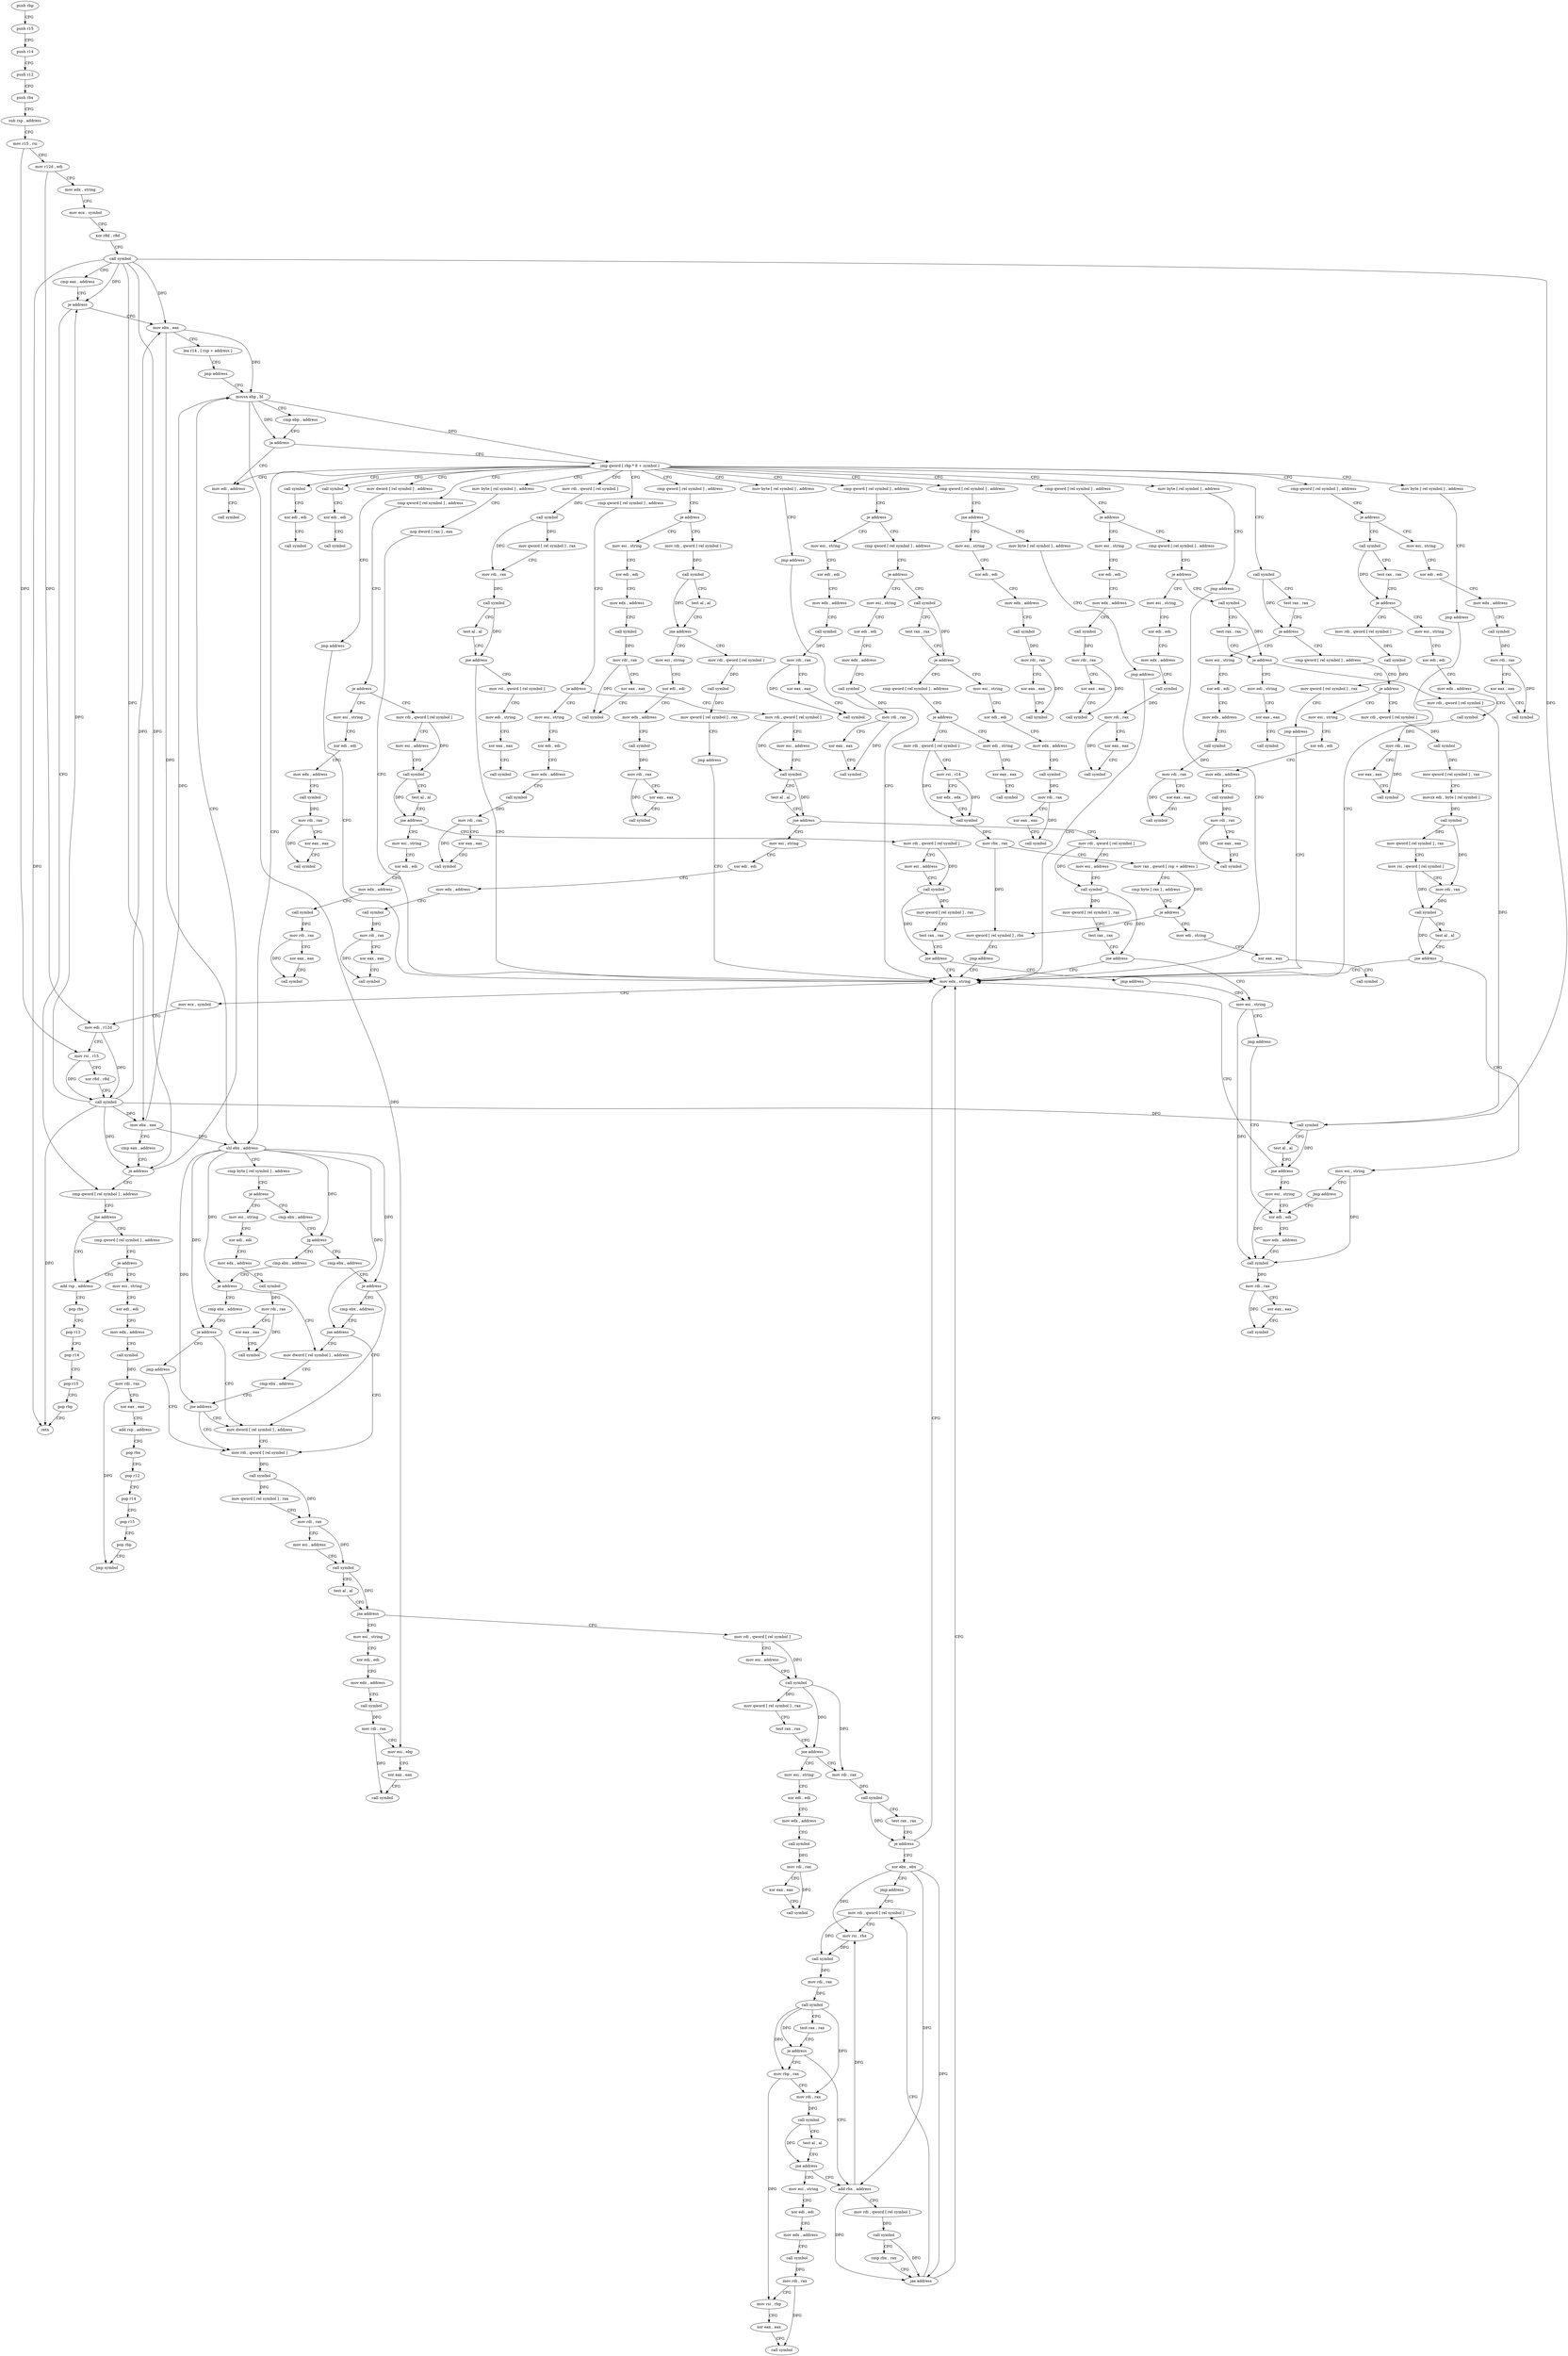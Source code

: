 digraph "func" {
"4215568" [label = "push rbp" ]
"4215569" [label = "push r15" ]
"4215571" [label = "push r14" ]
"4215573" [label = "push r12" ]
"4215575" [label = "push rbx" ]
"4215576" [label = "sub rsp , address" ]
"4215580" [label = "mov r15 , rsi" ]
"4215583" [label = "mov r12d , edi" ]
"4215586" [label = "mov edx , string" ]
"4215591" [label = "mov ecx , symbol" ]
"4215596" [label = "xor r8d , r8d" ]
"4215599" [label = "call symbol" ]
"4215604" [label = "cmp eax , address" ]
"4215607" [label = "je address" ]
"4217121" [label = "cmp qword [ rel symbol ] , address" ]
"4215613" [label = "mov ebx , eax" ]
"4217129" [label = "jne address" ]
"4217180" [label = "add rsp , address" ]
"4217131" [label = "cmp qword [ rel symbol ] , address" ]
"4215615" [label = "lea r14 , [ rsp + address ]" ]
"4215620" [label = "jmp address" ]
"4215667" [label = "movsx ebp , bl" ]
"4217184" [label = "pop rbx" ]
"4217185" [label = "pop r12" ]
"4217187" [label = "pop r14" ]
"4217189" [label = "pop r15" ]
"4217191" [label = "pop rbp" ]
"4217192" [label = "retn" ]
"4217139" [label = "je address" ]
"4217141" [label = "mov esi , string" ]
"4215670" [label = "cmp ebp , address" ]
"4215673" [label = "ja address" ]
"4217193" [label = "mov edi , address" ]
"4215679" [label = "jmp qword [ rbp * 8 + symbol ]" ]
"4217146" [label = "xor edi , edi" ]
"4217148" [label = "mov edx , address" ]
"4217153" [label = "call symbol" ]
"4217158" [label = "mov rdi , rax" ]
"4217161" [label = "xor eax , eax" ]
"4217163" [label = "add rsp , address" ]
"4217167" [label = "pop rbx" ]
"4217168" [label = "pop r12" ]
"4217170" [label = "pop r14" ]
"4217172" [label = "pop r15" ]
"4217174" [label = "pop rbp" ]
"4217175" [label = "jmp symbol" ]
"4217198" [label = "call symbol" ]
"4215622" [label = "mov byte [ rel symbol ] , address" ]
"4215686" [label = "shl ebx , address" ]
"4216052" [label = "cmp qword [ rel symbol ] , address" ]
"4216175" [label = "cmp qword [ rel symbol ] , address" ]
"4216201" [label = "cmp qword [ rel symbol ] , address" ]
"4216329" [label = "cmp qword [ rel symbol ] , address" ]
"4216433" [label = "call symbol" ]
"4216578" [label = "cmp qword [ rel symbol ] , address" ]
"4216765" [label = "cmp qword [ rel symbol ] , address" ]
"4216913" [label = "mov rdi , qword [ rel symbol ]" ]
"4216972" [label = "cmp qword [ rel symbol ] , address" ]
"4217070" [label = "mov byte [ rel symbol ] , address" ]
"4217082" [label = "mov byte [ rel symbol ] , address" ]
"4217094" [label = "mov byte [ rel symbol ] , address" ]
"4217106" [label = "mov dword [ rel symbol ] , address" ]
"4217203" [label = "call symbol" ]
"4217215" [label = "call symbol" ]
"4215629" [label = "nop dword [ rax ] , eax" ]
"4215632" [label = "mov edx , string" ]
"4215689" [label = "cmp byte [ rel symbol ] , address" ]
"4215696" [label = "je address" ]
"4215725" [label = "cmp ebx , address" ]
"4215698" [label = "mov esi , string" ]
"4216060" [label = "je address" ]
"4216089" [label = "mov rdi , qword [ rel symbol ]" ]
"4216062" [label = "mov esi , string" ]
"4216183" [label = "jne address" ]
"4217227" [label = "mov esi , string" ]
"4216189" [label = "mov byte [ rel symbol ] , address" ]
"4216209" [label = "je address" ]
"4216238" [label = "mov rdi , qword [ rel symbol ]" ]
"4216211" [label = "mov esi , string" ]
"4216337" [label = "je address" ]
"4216366" [label = "mov rdi , qword [ rel symbol ]" ]
"4216339" [label = "mov esi , string" ]
"4216438" [label = "test rax , rax" ]
"4216441" [label = "je address" ]
"4216470" [label = "cmp qword [ rel symbol ] , address" ]
"4216443" [label = "mov esi , string" ]
"4216586" [label = "je address" ]
"4216615" [label = "cmp qword [ rel symbol ] , address" ]
"4216588" [label = "mov esi , string" ]
"4216773" [label = "je address" ]
"4216802" [label = "cmp qword [ rel symbol ] , address" ]
"4216775" [label = "mov esi , string" ]
"4216920" [label = "call symbol" ]
"4216925" [label = "mov qword [ rel symbol ] , rax" ]
"4216932" [label = "mov rdi , rax" ]
"4216935" [label = "call symbol" ]
"4216940" [label = "test al , al" ]
"4216942" [label = "jne address" ]
"4216948" [label = "mov rsi , qword [ rel symbol ]" ]
"4216980" [label = "je address" ]
"4217009" [label = "call symbol" ]
"4216982" [label = "mov esi , string" ]
"4217077" [label = "jmp address" ]
"4217089" [label = "jmp address" ]
"4217101" [label = "jmp address" ]
"4217116" [label = "jmp address" ]
"4217208" [label = "xor edi , edi" ]
"4217210" [label = "call symbol" ]
"4217220" [label = "xor edi , edi" ]
"4217222" [label = "call symbol" ]
"4215731" [label = "jg address" ]
"4215751" [label = "cmp ebx , address" ]
"4215733" [label = "cmp ebx , address" ]
"4215703" [label = "xor edi , edi" ]
"4215705" [label = "mov edx , address" ]
"4215710" [label = "call symbol" ]
"4215715" [label = "mov rdi , rax" ]
"4215718" [label = "xor eax , eax" ]
"4215720" [label = "call symbol" ]
"4216096" [label = "mov esi , address" ]
"4216101" [label = "call symbol" ]
"4216106" [label = "test al , al" ]
"4216108" [label = "jne address" ]
"4216137" [label = "mov rdi , qword [ rel symbol ]" ]
"4216110" [label = "mov esi , string" ]
"4216067" [label = "xor edi , edi" ]
"4216069" [label = "mov edx , address" ]
"4216074" [label = "call symbol" ]
"4216079" [label = "mov rdi , rax" ]
"4216082" [label = "xor eax , eax" ]
"4216084" [label = "call symbol" ]
"4217232" [label = "xor edi , edi" ]
"4217234" [label = "mov edx , address" ]
"4217239" [label = "call symbol" ]
"4217244" [label = "mov rdi , rax" ]
"4217247" [label = "xor eax , eax" ]
"4217249" [label = "call symbol" ]
"4216196" [label = "jmp address" ]
"4216245" [label = "mov esi , address" ]
"4216250" [label = "call symbol" ]
"4216255" [label = "test al , al" ]
"4216257" [label = "jne address" ]
"4216286" [label = "mov rdi , qword [ rel symbol ]" ]
"4216259" [label = "mov esi , string" ]
"4216216" [label = "xor edi , edi" ]
"4216218" [label = "mov edx , address" ]
"4216223" [label = "call symbol" ]
"4216228" [label = "mov rdi , rax" ]
"4216231" [label = "xor eax , eax" ]
"4216233" [label = "call symbol" ]
"4216373" [label = "call symbol" ]
"4216378" [label = "test al , al" ]
"4216380" [label = "jne address" ]
"4216409" [label = "mov rdi , qword [ rel symbol ]" ]
"4216382" [label = "mov esi , string" ]
"4216344" [label = "xor edi , edi" ]
"4216346" [label = "mov edx , address" ]
"4216351" [label = "call symbol" ]
"4216356" [label = "mov rdi , rax" ]
"4216359" [label = "xor eax , eax" ]
"4216361" [label = "call symbol" ]
"4216478" [label = "je address" ]
"4216507" [label = "mov rdi , qword [ rel symbol ]" ]
"4216480" [label = "mov esi , string" ]
"4216448" [label = "xor edi , edi" ]
"4216450" [label = "mov edx , address" ]
"4216455" [label = "call symbol" ]
"4216460" [label = "mov rdi , rax" ]
"4216463" [label = "xor eax , eax" ]
"4216465" [label = "call symbol" ]
"4216623" [label = "je address" ]
"4216652" [label = "call symbol" ]
"4216625" [label = "mov esi , string" ]
"4216593" [label = "xor edi , edi" ]
"4216595" [label = "mov edx , address" ]
"4216600" [label = "call symbol" ]
"4216605" [label = "mov rdi , rax" ]
"4216608" [label = "xor eax , eax" ]
"4216610" [label = "call symbol" ]
"4216810" [label = "je address" ]
"4216839" [label = "call symbol" ]
"4216812" [label = "mov esi , string" ]
"4216780" [label = "xor edi , edi" ]
"4216782" [label = "mov edx , address" ]
"4216787" [label = "call symbol" ]
"4216792" [label = "mov rdi , rax" ]
"4216795" [label = "xor eax , eax" ]
"4216797" [label = "call symbol" ]
"4215637" [label = "mov ecx , symbol" ]
"4215642" [label = "mov edi , r12d" ]
"4215645" [label = "mov rsi , r15" ]
"4215648" [label = "xor r8d , r8d" ]
"4215651" [label = "call symbol" ]
"4215656" [label = "mov ebx , eax" ]
"4215658" [label = "cmp eax , address" ]
"4215661" [label = "je address" ]
"4216955" [label = "mov edi , string" ]
"4216960" [label = "xor eax , eax" ]
"4216962" [label = "call symbol" ]
"4217014" [label = "test rax , rax" ]
"4217017" [label = "je address" ]
"4217046" [label = "mov rdi , qword [ rel symbol ]" ]
"4217019" [label = "mov esi , string" ]
"4216987" [label = "xor edi , edi" ]
"4216989" [label = "mov edx , address" ]
"4216994" [label = "call symbol" ]
"4216999" [label = "mov rdi , rax" ]
"4217002" [label = "xor eax , eax" ]
"4217004" [label = "call symbol" ]
"4215757" [label = "je address" ]
"4215785" [label = "mov dword [ rel symbol ] , address" ]
"4215759" [label = "cmp ebx , address" ]
"4215739" [label = "je address" ]
"4215767" [label = "mov dword [ rel symbol ] , address" ]
"4215741" [label = "cmp ebx , address" ]
"4216144" [label = "mov esi , address" ]
"4216149" [label = "call symbol" ]
"4216154" [label = "mov qword [ rel symbol ] , rax" ]
"4216161" [label = "test rax , rax" ]
"4216164" [label = "jne address" ]
"4216170" [label = "jmp address" ]
"4216115" [label = "xor edi , edi" ]
"4216117" [label = "mov edx , address" ]
"4216122" [label = "call symbol" ]
"4216127" [label = "mov rdi , rax" ]
"4216130" [label = "xor eax , eax" ]
"4216132" [label = "call symbol" ]
"4216293" [label = "mov esi , address" ]
"4216298" [label = "call symbol" ]
"4216303" [label = "mov qword [ rel symbol ] , rax" ]
"4216310" [label = "test rax , rax" ]
"4216313" [label = "jne address" ]
"4216319" [label = "mov esi , string" ]
"4216264" [label = "xor edi , edi" ]
"4216266" [label = "mov edx , address" ]
"4216271" [label = "call symbol" ]
"4216276" [label = "mov rdi , rax" ]
"4216279" [label = "xor eax , eax" ]
"4216281" [label = "call symbol" ]
"4216416" [label = "call symbol" ]
"4216421" [label = "mov qword [ rel symbol ] , rax" ]
"4216428" [label = "jmp address" ]
"4216387" [label = "xor edi , edi" ]
"4216389" [label = "mov edx , address" ]
"4216394" [label = "call symbol" ]
"4216399" [label = "mov rdi , rax" ]
"4216402" [label = "xor eax , eax" ]
"4216404" [label = "call symbol" ]
"4216514" [label = "call symbol" ]
"4216519" [label = "mov qword [ rel symbol ] , rax" ]
"4216526" [label = "movzx edi , byte [ rel symbol ]" ]
"4216533" [label = "call symbol" ]
"4216538" [label = "mov qword [ rel symbol ] , rax" ]
"4216545" [label = "mov rsi , qword [ rel symbol ]" ]
"4216552" [label = "mov rdi , rax" ]
"4216555" [label = "call symbol" ]
"4216560" [label = "test al , al" ]
"4216562" [label = "jne address" ]
"4216568" [label = "mov esi , string" ]
"4216485" [label = "xor edi , edi" ]
"4216487" [label = "mov edx , address" ]
"4216492" [label = "call symbol" ]
"4216497" [label = "mov rdi , rax" ]
"4216500" [label = "xor eax , eax" ]
"4216502" [label = "call symbol" ]
"4216657" [label = "test rax , rax" ]
"4216660" [label = "je address" ]
"4216689" [label = "cmp qword [ rel symbol ] , address" ]
"4216662" [label = "mov esi , string" ]
"4216630" [label = "xor edi , edi" ]
"4216632" [label = "mov edx , address" ]
"4216637" [label = "call symbol" ]
"4216642" [label = "mov rdi , rax" ]
"4216645" [label = "xor eax , eax" ]
"4216647" [label = "call symbol" ]
"4216844" [label = "test rax , rax" ]
"4216847" [label = "je address" ]
"4216861" [label = "mov rdi , qword [ rel symbol ]" ]
"4216849" [label = "mov edi , string" ]
"4216817" [label = "xor edi , edi" ]
"4216819" [label = "mov edx , address" ]
"4216824" [label = "call symbol" ]
"4216829" [label = "mov rdi , rax" ]
"4216832" [label = "xor eax , eax" ]
"4216834" [label = "call symbol" ]
"4217053" [label = "call symbol" ]
"4217058" [label = "mov qword [ rel symbol ] , rax" ]
"4217065" [label = "jmp address" ]
"4217024" [label = "xor edi , edi" ]
"4217026" [label = "mov edx , address" ]
"4217031" [label = "call symbol" ]
"4217036" [label = "mov rdi , rax" ]
"4217039" [label = "xor eax , eax" ]
"4217041" [label = "call symbol" ]
"4215795" [label = "mov rdi , qword [ rel symbol ]" ]
"4215765" [label = "jne address" ]
"4215777" [label = "cmp ebx , address" ]
"4215783" [label = "jne address" ]
"4215747" [label = "je address" ]
"4215749" [label = "jmp address" ]
"4216324" [label = "jmp address" ]
"4216886" [label = "xor edi , edi" ]
"4216573" [label = "jmp address" ]
"4216697" [label = "je address" ]
"4216711" [label = "mov rdi , qword [ rel symbol ]" ]
"4216699" [label = "mov edi , string" ]
"4216667" [label = "xor edi , edi" ]
"4216669" [label = "mov edx , address" ]
"4216674" [label = "call symbol" ]
"4216679" [label = "mov rdi , rax" ]
"4216682" [label = "xor eax , eax" ]
"4216684" [label = "call symbol" ]
"4216868" [label = "call symbol" ]
"4216873" [label = "test al , al" ]
"4216875" [label = "jne address" ]
"4216881" [label = "mov esi , string" ]
"4216854" [label = "xor eax , eax" ]
"4216856" [label = "call symbol" ]
"4215860" [label = "mov rdi , qword [ rel symbol ]" ]
"4215867" [label = "mov esi , address" ]
"4215872" [label = "call symbol" ]
"4215877" [label = "mov qword [ rel symbol ] , rax" ]
"4215884" [label = "test rax , rax" ]
"4215887" [label = "jne address" ]
"4215923" [label = "mov rdi , rax" ]
"4215889" [label = "mov esi , string" ]
"4215831" [label = "mov esi , string" ]
"4215836" [label = "xor edi , edi" ]
"4215838" [label = "mov edx , address" ]
"4215843" [label = "call symbol" ]
"4215848" [label = "mov rdi , rax" ]
"4215851" [label = "mov esi , ebp" ]
"4215853" [label = "xor eax , eax" ]
"4215855" [label = "call symbol" ]
"4215802" [label = "call symbol" ]
"4215807" [label = "mov qword [ rel symbol ] , rax" ]
"4215814" [label = "mov rdi , rax" ]
"4215817" [label = "mov esi , address" ]
"4215822" [label = "call symbol" ]
"4215827" [label = "test al , al" ]
"4215829" [label = "jne address" ]
"4216888" [label = "mov edx , address" ]
"4216893" [label = "call symbol" ]
"4216898" [label = "mov rdi , rax" ]
"4216901" [label = "xor eax , eax" ]
"4216903" [label = "call symbol" ]
"4216718" [label = "mov rsi , r14" ]
"4216721" [label = "xor edx , edx" ]
"4216723" [label = "call symbol" ]
"4216728" [label = "mov rbx , rax" ]
"4216731" [label = "mov rax , qword [ rsp + address ]" ]
"4216736" [label = "cmp byte [ rax ] , address" ]
"4216739" [label = "je address" ]
"4216753" [label = "mov qword [ rel symbol ] , rbx" ]
"4216741" [label = "mov edi , string" ]
"4216704" [label = "xor eax , eax" ]
"4216706" [label = "call symbol" ]
"4215926" [label = "call symbol" ]
"4215931" [label = "test rax , rax" ]
"4215934" [label = "je address" ]
"4215940" [label = "xor ebx , ebx" ]
"4215894" [label = "xor edi , edi" ]
"4215896" [label = "mov edx , address" ]
"4215901" [label = "call symbol" ]
"4215906" [label = "mov rdi , rax" ]
"4215909" [label = "xor eax , eax" ]
"4215911" [label = "call symbol" ]
"4216760" [label = "jmp address" ]
"4216746" [label = "xor eax , eax" ]
"4216748" [label = "call symbol" ]
"4215942" [label = "jmp address" ]
"4215977" [label = "mov rdi , qword [ rel symbol ]" ]
"4215984" [label = "mov rsi , rbx" ]
"4215987" [label = "call symbol" ]
"4215992" [label = "mov rdi , rax" ]
"4215995" [label = "call symbol" ]
"4216000" [label = "test rax , rax" ]
"4216003" [label = "je address" ]
"4215952" [label = "add rbx , address" ]
"4216005" [label = "mov rbp , rax" ]
"4215956" [label = "mov rdi , qword [ rel symbol ]" ]
"4215963" [label = "call symbol" ]
"4215968" [label = "cmp rbx , rax" ]
"4215971" [label = "jae address" ]
"4216008" [label = "mov rdi , rax" ]
"4216011" [label = "call symbol" ]
"4216016" [label = "test al , al" ]
"4216018" [label = "jne address" ]
"4216020" [label = "mov esi , string" ]
"4216025" [label = "xor edi , edi" ]
"4216027" [label = "mov edx , address" ]
"4216032" [label = "call symbol" ]
"4216037" [label = "mov rdi , rax" ]
"4216040" [label = "mov rsi , rbp" ]
"4216043" [label = "xor eax , eax" ]
"4216045" [label = "call symbol" ]
"4215568" -> "4215569" [ label = "CFG" ]
"4215569" -> "4215571" [ label = "CFG" ]
"4215571" -> "4215573" [ label = "CFG" ]
"4215573" -> "4215575" [ label = "CFG" ]
"4215575" -> "4215576" [ label = "CFG" ]
"4215576" -> "4215580" [ label = "CFG" ]
"4215580" -> "4215583" [ label = "CFG" ]
"4215580" -> "4215645" [ label = "DFG" ]
"4215583" -> "4215586" [ label = "CFG" ]
"4215583" -> "4215642" [ label = "DFG" ]
"4215586" -> "4215591" [ label = "CFG" ]
"4215591" -> "4215596" [ label = "CFG" ]
"4215596" -> "4215599" [ label = "CFG" ]
"4215599" -> "4215604" [ label = "CFG" ]
"4215599" -> "4215607" [ label = "DFG" ]
"4215599" -> "4215613" [ label = "DFG" ]
"4215599" -> "4217192" [ label = "DFG" ]
"4215599" -> "4215656" [ label = "DFG" ]
"4215599" -> "4215661" [ label = "DFG" ]
"4215599" -> "4216868" [ label = "DFG" ]
"4215604" -> "4215607" [ label = "CFG" ]
"4215607" -> "4217121" [ label = "CFG" ]
"4215607" -> "4215613" [ label = "CFG" ]
"4217121" -> "4217129" [ label = "CFG" ]
"4215613" -> "4215615" [ label = "CFG" ]
"4215613" -> "4215667" [ label = "DFG" ]
"4215613" -> "4215686" [ label = "DFG" ]
"4217129" -> "4217180" [ label = "CFG" ]
"4217129" -> "4217131" [ label = "CFG" ]
"4217180" -> "4217184" [ label = "CFG" ]
"4217131" -> "4217139" [ label = "CFG" ]
"4215615" -> "4215620" [ label = "CFG" ]
"4215620" -> "4215667" [ label = "CFG" ]
"4215667" -> "4215670" [ label = "CFG" ]
"4215667" -> "4215673" [ label = "DFG" ]
"4215667" -> "4215679" [ label = "DFG" ]
"4215667" -> "4215851" [ label = "DFG" ]
"4217184" -> "4217185" [ label = "CFG" ]
"4217185" -> "4217187" [ label = "CFG" ]
"4217187" -> "4217189" [ label = "CFG" ]
"4217189" -> "4217191" [ label = "CFG" ]
"4217191" -> "4217192" [ label = "CFG" ]
"4217139" -> "4217180" [ label = "CFG" ]
"4217139" -> "4217141" [ label = "CFG" ]
"4217141" -> "4217146" [ label = "CFG" ]
"4215670" -> "4215673" [ label = "CFG" ]
"4215673" -> "4217193" [ label = "CFG" ]
"4215673" -> "4215679" [ label = "CFG" ]
"4217193" -> "4217198" [ label = "CFG" ]
"4215679" -> "4215622" [ label = "CFG" ]
"4215679" -> "4215686" [ label = "CFG" ]
"4215679" -> "4216052" [ label = "CFG" ]
"4215679" -> "4216175" [ label = "CFG" ]
"4215679" -> "4216201" [ label = "CFG" ]
"4215679" -> "4216329" [ label = "CFG" ]
"4215679" -> "4216433" [ label = "CFG" ]
"4215679" -> "4216578" [ label = "CFG" ]
"4215679" -> "4216765" [ label = "CFG" ]
"4215679" -> "4216913" [ label = "CFG" ]
"4215679" -> "4216972" [ label = "CFG" ]
"4215679" -> "4217070" [ label = "CFG" ]
"4215679" -> "4217082" [ label = "CFG" ]
"4215679" -> "4217094" [ label = "CFG" ]
"4215679" -> "4217106" [ label = "CFG" ]
"4215679" -> "4217193" [ label = "CFG" ]
"4215679" -> "4217203" [ label = "CFG" ]
"4215679" -> "4217215" [ label = "CFG" ]
"4217146" -> "4217148" [ label = "CFG" ]
"4217148" -> "4217153" [ label = "CFG" ]
"4217153" -> "4217158" [ label = "DFG" ]
"4217158" -> "4217161" [ label = "CFG" ]
"4217158" -> "4217175" [ label = "DFG" ]
"4217161" -> "4217163" [ label = "CFG" ]
"4217163" -> "4217167" [ label = "CFG" ]
"4217167" -> "4217168" [ label = "CFG" ]
"4217168" -> "4217170" [ label = "CFG" ]
"4217170" -> "4217172" [ label = "CFG" ]
"4217172" -> "4217174" [ label = "CFG" ]
"4217174" -> "4217175" [ label = "CFG" ]
"4215622" -> "4215629" [ label = "CFG" ]
"4215686" -> "4215689" [ label = "CFG" ]
"4215686" -> "4215731" [ label = "DFG" ]
"4215686" -> "4215757" [ label = "DFG" ]
"4215686" -> "4215739" [ label = "DFG" ]
"4215686" -> "4215765" [ label = "DFG" ]
"4215686" -> "4215783" [ label = "DFG" ]
"4215686" -> "4215747" [ label = "DFG" ]
"4216052" -> "4216060" [ label = "CFG" ]
"4216175" -> "4216183" [ label = "CFG" ]
"4216201" -> "4216209" [ label = "CFG" ]
"4216329" -> "4216337" [ label = "CFG" ]
"4216433" -> "4216438" [ label = "CFG" ]
"4216433" -> "4216441" [ label = "DFG" ]
"4216578" -> "4216586" [ label = "CFG" ]
"4216765" -> "4216773" [ label = "CFG" ]
"4216913" -> "4216920" [ label = "DFG" ]
"4216972" -> "4216980" [ label = "CFG" ]
"4217070" -> "4217077" [ label = "CFG" ]
"4217082" -> "4217089" [ label = "CFG" ]
"4217094" -> "4217101" [ label = "CFG" ]
"4217106" -> "4217116" [ label = "CFG" ]
"4217203" -> "4217208" [ label = "CFG" ]
"4217215" -> "4217220" [ label = "CFG" ]
"4215629" -> "4215632" [ label = "CFG" ]
"4215632" -> "4215637" [ label = "CFG" ]
"4215689" -> "4215696" [ label = "CFG" ]
"4215696" -> "4215725" [ label = "CFG" ]
"4215696" -> "4215698" [ label = "CFG" ]
"4215725" -> "4215731" [ label = "CFG" ]
"4215698" -> "4215703" [ label = "CFG" ]
"4216060" -> "4216089" [ label = "CFG" ]
"4216060" -> "4216062" [ label = "CFG" ]
"4216089" -> "4216096" [ label = "CFG" ]
"4216089" -> "4216101" [ label = "DFG" ]
"4216062" -> "4216067" [ label = "CFG" ]
"4216183" -> "4217227" [ label = "CFG" ]
"4216183" -> "4216189" [ label = "CFG" ]
"4217227" -> "4217232" [ label = "CFG" ]
"4216189" -> "4216196" [ label = "CFG" ]
"4216209" -> "4216238" [ label = "CFG" ]
"4216209" -> "4216211" [ label = "CFG" ]
"4216238" -> "4216245" [ label = "CFG" ]
"4216238" -> "4216250" [ label = "DFG" ]
"4216211" -> "4216216" [ label = "CFG" ]
"4216337" -> "4216366" [ label = "CFG" ]
"4216337" -> "4216339" [ label = "CFG" ]
"4216366" -> "4216373" [ label = "DFG" ]
"4216339" -> "4216344" [ label = "CFG" ]
"4216438" -> "4216441" [ label = "CFG" ]
"4216441" -> "4216470" [ label = "CFG" ]
"4216441" -> "4216443" [ label = "CFG" ]
"4216470" -> "4216478" [ label = "CFG" ]
"4216443" -> "4216448" [ label = "CFG" ]
"4216586" -> "4216615" [ label = "CFG" ]
"4216586" -> "4216588" [ label = "CFG" ]
"4216615" -> "4216623" [ label = "CFG" ]
"4216588" -> "4216593" [ label = "CFG" ]
"4216773" -> "4216802" [ label = "CFG" ]
"4216773" -> "4216775" [ label = "CFG" ]
"4216802" -> "4216810" [ label = "CFG" ]
"4216775" -> "4216780" [ label = "CFG" ]
"4216920" -> "4216925" [ label = "DFG" ]
"4216920" -> "4216932" [ label = "DFG" ]
"4216925" -> "4216932" [ label = "CFG" ]
"4216932" -> "4216935" [ label = "DFG" ]
"4216935" -> "4216940" [ label = "CFG" ]
"4216935" -> "4216942" [ label = "DFG" ]
"4216940" -> "4216942" [ label = "CFG" ]
"4216942" -> "4215632" [ label = "CFG" ]
"4216942" -> "4216948" [ label = "CFG" ]
"4216948" -> "4216955" [ label = "CFG" ]
"4216980" -> "4217009" [ label = "CFG" ]
"4216980" -> "4216982" [ label = "CFG" ]
"4217009" -> "4217014" [ label = "CFG" ]
"4217009" -> "4217017" [ label = "DFG" ]
"4216982" -> "4216987" [ label = "CFG" ]
"4217077" -> "4215632" [ label = "CFG" ]
"4217089" -> "4215632" [ label = "CFG" ]
"4217101" -> "4215632" [ label = "CFG" ]
"4217116" -> "4215632" [ label = "CFG" ]
"4217208" -> "4217210" [ label = "CFG" ]
"4217220" -> "4217222" [ label = "CFG" ]
"4215731" -> "4215751" [ label = "CFG" ]
"4215731" -> "4215733" [ label = "CFG" ]
"4215751" -> "4215757" [ label = "CFG" ]
"4215733" -> "4215739" [ label = "CFG" ]
"4215703" -> "4215705" [ label = "CFG" ]
"4215705" -> "4215710" [ label = "CFG" ]
"4215710" -> "4215715" [ label = "DFG" ]
"4215715" -> "4215718" [ label = "CFG" ]
"4215715" -> "4215720" [ label = "DFG" ]
"4215718" -> "4215720" [ label = "CFG" ]
"4216096" -> "4216101" [ label = "CFG" ]
"4216101" -> "4216106" [ label = "CFG" ]
"4216101" -> "4216108" [ label = "DFG" ]
"4216106" -> "4216108" [ label = "CFG" ]
"4216108" -> "4216137" [ label = "CFG" ]
"4216108" -> "4216110" [ label = "CFG" ]
"4216137" -> "4216144" [ label = "CFG" ]
"4216137" -> "4216149" [ label = "DFG" ]
"4216110" -> "4216115" [ label = "CFG" ]
"4216067" -> "4216069" [ label = "CFG" ]
"4216069" -> "4216074" [ label = "CFG" ]
"4216074" -> "4216079" [ label = "DFG" ]
"4216079" -> "4216082" [ label = "CFG" ]
"4216079" -> "4216084" [ label = "DFG" ]
"4216082" -> "4216084" [ label = "CFG" ]
"4217232" -> "4217234" [ label = "CFG" ]
"4217234" -> "4217239" [ label = "CFG" ]
"4217239" -> "4217244" [ label = "DFG" ]
"4217244" -> "4217247" [ label = "CFG" ]
"4217244" -> "4217249" [ label = "DFG" ]
"4217247" -> "4217249" [ label = "CFG" ]
"4216196" -> "4215632" [ label = "CFG" ]
"4216245" -> "4216250" [ label = "CFG" ]
"4216250" -> "4216255" [ label = "CFG" ]
"4216250" -> "4216257" [ label = "DFG" ]
"4216255" -> "4216257" [ label = "CFG" ]
"4216257" -> "4216286" [ label = "CFG" ]
"4216257" -> "4216259" [ label = "CFG" ]
"4216286" -> "4216293" [ label = "CFG" ]
"4216286" -> "4216298" [ label = "DFG" ]
"4216259" -> "4216264" [ label = "CFG" ]
"4216216" -> "4216218" [ label = "CFG" ]
"4216218" -> "4216223" [ label = "CFG" ]
"4216223" -> "4216228" [ label = "DFG" ]
"4216228" -> "4216231" [ label = "CFG" ]
"4216228" -> "4216233" [ label = "DFG" ]
"4216231" -> "4216233" [ label = "CFG" ]
"4216373" -> "4216378" [ label = "CFG" ]
"4216373" -> "4216380" [ label = "DFG" ]
"4216378" -> "4216380" [ label = "CFG" ]
"4216380" -> "4216409" [ label = "CFG" ]
"4216380" -> "4216382" [ label = "CFG" ]
"4216409" -> "4216416" [ label = "DFG" ]
"4216382" -> "4216387" [ label = "CFG" ]
"4216344" -> "4216346" [ label = "CFG" ]
"4216346" -> "4216351" [ label = "CFG" ]
"4216351" -> "4216356" [ label = "DFG" ]
"4216356" -> "4216359" [ label = "CFG" ]
"4216356" -> "4216361" [ label = "DFG" ]
"4216359" -> "4216361" [ label = "CFG" ]
"4216478" -> "4216507" [ label = "CFG" ]
"4216478" -> "4216480" [ label = "CFG" ]
"4216507" -> "4216514" [ label = "DFG" ]
"4216480" -> "4216485" [ label = "CFG" ]
"4216448" -> "4216450" [ label = "CFG" ]
"4216450" -> "4216455" [ label = "CFG" ]
"4216455" -> "4216460" [ label = "DFG" ]
"4216460" -> "4216463" [ label = "CFG" ]
"4216460" -> "4216465" [ label = "DFG" ]
"4216463" -> "4216465" [ label = "CFG" ]
"4216623" -> "4216652" [ label = "CFG" ]
"4216623" -> "4216625" [ label = "CFG" ]
"4216652" -> "4216657" [ label = "CFG" ]
"4216652" -> "4216660" [ label = "DFG" ]
"4216625" -> "4216630" [ label = "CFG" ]
"4216593" -> "4216595" [ label = "CFG" ]
"4216595" -> "4216600" [ label = "CFG" ]
"4216600" -> "4216605" [ label = "DFG" ]
"4216605" -> "4216608" [ label = "CFG" ]
"4216605" -> "4216610" [ label = "DFG" ]
"4216608" -> "4216610" [ label = "CFG" ]
"4216810" -> "4216839" [ label = "CFG" ]
"4216810" -> "4216812" [ label = "CFG" ]
"4216839" -> "4216844" [ label = "CFG" ]
"4216839" -> "4216847" [ label = "DFG" ]
"4216812" -> "4216817" [ label = "CFG" ]
"4216780" -> "4216782" [ label = "CFG" ]
"4216782" -> "4216787" [ label = "CFG" ]
"4216787" -> "4216792" [ label = "DFG" ]
"4216792" -> "4216795" [ label = "CFG" ]
"4216792" -> "4216797" [ label = "DFG" ]
"4216795" -> "4216797" [ label = "CFG" ]
"4215637" -> "4215642" [ label = "CFG" ]
"4215642" -> "4215645" [ label = "CFG" ]
"4215642" -> "4215651" [ label = "DFG" ]
"4215645" -> "4215648" [ label = "CFG" ]
"4215645" -> "4215651" [ label = "DFG" ]
"4215648" -> "4215651" [ label = "CFG" ]
"4215651" -> "4215656" [ label = "DFG" ]
"4215651" -> "4215607" [ label = "DFG" ]
"4215651" -> "4215613" [ label = "DFG" ]
"4215651" -> "4217192" [ label = "DFG" ]
"4215651" -> "4215661" [ label = "DFG" ]
"4215651" -> "4216868" [ label = "DFG" ]
"4215656" -> "4215658" [ label = "CFG" ]
"4215656" -> "4215667" [ label = "DFG" ]
"4215656" -> "4215686" [ label = "DFG" ]
"4215658" -> "4215661" [ label = "CFG" ]
"4215661" -> "4217121" [ label = "CFG" ]
"4215661" -> "4215667" [ label = "CFG" ]
"4216955" -> "4216960" [ label = "CFG" ]
"4216960" -> "4216962" [ label = "CFG" ]
"4217014" -> "4217017" [ label = "CFG" ]
"4217017" -> "4217046" [ label = "CFG" ]
"4217017" -> "4217019" [ label = "CFG" ]
"4217046" -> "4217053" [ label = "DFG" ]
"4217019" -> "4217024" [ label = "CFG" ]
"4216987" -> "4216989" [ label = "CFG" ]
"4216989" -> "4216994" [ label = "CFG" ]
"4216994" -> "4216999" [ label = "DFG" ]
"4216999" -> "4217002" [ label = "CFG" ]
"4216999" -> "4217004" [ label = "DFG" ]
"4217002" -> "4217004" [ label = "CFG" ]
"4215757" -> "4215785" [ label = "CFG" ]
"4215757" -> "4215759" [ label = "CFG" ]
"4215785" -> "4215795" [ label = "CFG" ]
"4215759" -> "4215765" [ label = "CFG" ]
"4215739" -> "4215767" [ label = "CFG" ]
"4215739" -> "4215741" [ label = "CFG" ]
"4215767" -> "4215777" [ label = "CFG" ]
"4215741" -> "4215747" [ label = "CFG" ]
"4216144" -> "4216149" [ label = "CFG" ]
"4216149" -> "4216154" [ label = "DFG" ]
"4216149" -> "4216164" [ label = "DFG" ]
"4216154" -> "4216161" [ label = "CFG" ]
"4216161" -> "4216164" [ label = "CFG" ]
"4216164" -> "4215632" [ label = "CFG" ]
"4216164" -> "4216170" [ label = "CFG" ]
"4216170" -> "4216319" [ label = "CFG" ]
"4216115" -> "4216117" [ label = "CFG" ]
"4216117" -> "4216122" [ label = "CFG" ]
"4216122" -> "4216127" [ label = "DFG" ]
"4216127" -> "4216130" [ label = "CFG" ]
"4216127" -> "4216132" [ label = "DFG" ]
"4216130" -> "4216132" [ label = "CFG" ]
"4216293" -> "4216298" [ label = "CFG" ]
"4216298" -> "4216303" [ label = "DFG" ]
"4216298" -> "4216313" [ label = "DFG" ]
"4216303" -> "4216310" [ label = "CFG" ]
"4216310" -> "4216313" [ label = "CFG" ]
"4216313" -> "4215632" [ label = "CFG" ]
"4216313" -> "4216319" [ label = "CFG" ]
"4216319" -> "4216324" [ label = "CFG" ]
"4216319" -> "4216893" [ label = "DFG" ]
"4216264" -> "4216266" [ label = "CFG" ]
"4216266" -> "4216271" [ label = "CFG" ]
"4216271" -> "4216276" [ label = "DFG" ]
"4216276" -> "4216279" [ label = "CFG" ]
"4216276" -> "4216281" [ label = "DFG" ]
"4216279" -> "4216281" [ label = "CFG" ]
"4216416" -> "4216421" [ label = "DFG" ]
"4216421" -> "4216428" [ label = "CFG" ]
"4216428" -> "4215632" [ label = "CFG" ]
"4216387" -> "4216389" [ label = "CFG" ]
"4216389" -> "4216394" [ label = "CFG" ]
"4216394" -> "4216399" [ label = "DFG" ]
"4216399" -> "4216402" [ label = "CFG" ]
"4216399" -> "4216404" [ label = "DFG" ]
"4216402" -> "4216404" [ label = "CFG" ]
"4216514" -> "4216519" [ label = "DFG" ]
"4216519" -> "4216526" [ label = "CFG" ]
"4216526" -> "4216533" [ label = "DFG" ]
"4216533" -> "4216538" [ label = "DFG" ]
"4216533" -> "4216552" [ label = "DFG" ]
"4216538" -> "4216545" [ label = "CFG" ]
"4216545" -> "4216552" [ label = "CFG" ]
"4216545" -> "4216555" [ label = "DFG" ]
"4216552" -> "4216555" [ label = "DFG" ]
"4216555" -> "4216560" [ label = "CFG" ]
"4216555" -> "4216562" [ label = "DFG" ]
"4216560" -> "4216562" [ label = "CFG" ]
"4216562" -> "4215632" [ label = "CFG" ]
"4216562" -> "4216568" [ label = "CFG" ]
"4216568" -> "4216573" [ label = "CFG" ]
"4216568" -> "4216893" [ label = "DFG" ]
"4216485" -> "4216487" [ label = "CFG" ]
"4216487" -> "4216492" [ label = "CFG" ]
"4216492" -> "4216497" [ label = "DFG" ]
"4216497" -> "4216500" [ label = "CFG" ]
"4216497" -> "4216502" [ label = "DFG" ]
"4216500" -> "4216502" [ label = "CFG" ]
"4216657" -> "4216660" [ label = "CFG" ]
"4216660" -> "4216689" [ label = "CFG" ]
"4216660" -> "4216662" [ label = "CFG" ]
"4216689" -> "4216697" [ label = "CFG" ]
"4216662" -> "4216667" [ label = "CFG" ]
"4216630" -> "4216632" [ label = "CFG" ]
"4216632" -> "4216637" [ label = "CFG" ]
"4216637" -> "4216642" [ label = "DFG" ]
"4216642" -> "4216645" [ label = "CFG" ]
"4216642" -> "4216647" [ label = "DFG" ]
"4216645" -> "4216647" [ label = "CFG" ]
"4216844" -> "4216847" [ label = "CFG" ]
"4216847" -> "4216861" [ label = "CFG" ]
"4216847" -> "4216849" [ label = "CFG" ]
"4216861" -> "4216868" [ label = "DFG" ]
"4216849" -> "4216854" [ label = "CFG" ]
"4216817" -> "4216819" [ label = "CFG" ]
"4216819" -> "4216824" [ label = "CFG" ]
"4216824" -> "4216829" [ label = "DFG" ]
"4216829" -> "4216832" [ label = "CFG" ]
"4216829" -> "4216834" [ label = "DFG" ]
"4216832" -> "4216834" [ label = "CFG" ]
"4217053" -> "4217058" [ label = "DFG" ]
"4217058" -> "4217065" [ label = "CFG" ]
"4217065" -> "4215632" [ label = "CFG" ]
"4217024" -> "4217026" [ label = "CFG" ]
"4217026" -> "4217031" [ label = "CFG" ]
"4217031" -> "4217036" [ label = "DFG" ]
"4217036" -> "4217039" [ label = "CFG" ]
"4217036" -> "4217041" [ label = "DFG" ]
"4217039" -> "4217041" [ label = "CFG" ]
"4215795" -> "4215802" [ label = "DFG" ]
"4215765" -> "4215795" [ label = "CFG" ]
"4215765" -> "4215767" [ label = "CFG" ]
"4215777" -> "4215783" [ label = "CFG" ]
"4215783" -> "4215795" [ label = "CFG" ]
"4215783" -> "4215785" [ label = "CFG" ]
"4215747" -> "4215785" [ label = "CFG" ]
"4215747" -> "4215749" [ label = "CFG" ]
"4215749" -> "4215795" [ label = "CFG" ]
"4216324" -> "4216886" [ label = "CFG" ]
"4216886" -> "4216888" [ label = "CFG" ]
"4216573" -> "4216886" [ label = "CFG" ]
"4216697" -> "4216711" [ label = "CFG" ]
"4216697" -> "4216699" [ label = "CFG" ]
"4216711" -> "4216718" [ label = "CFG" ]
"4216711" -> "4216723" [ label = "DFG" ]
"4216699" -> "4216704" [ label = "CFG" ]
"4216667" -> "4216669" [ label = "CFG" ]
"4216669" -> "4216674" [ label = "CFG" ]
"4216674" -> "4216679" [ label = "DFG" ]
"4216679" -> "4216682" [ label = "CFG" ]
"4216679" -> "4216684" [ label = "DFG" ]
"4216682" -> "4216684" [ label = "CFG" ]
"4216868" -> "4216873" [ label = "CFG" ]
"4216868" -> "4216875" [ label = "DFG" ]
"4216873" -> "4216875" [ label = "CFG" ]
"4216875" -> "4215632" [ label = "CFG" ]
"4216875" -> "4216881" [ label = "CFG" ]
"4216881" -> "4216886" [ label = "CFG" ]
"4216881" -> "4216893" [ label = "DFG" ]
"4216854" -> "4216856" [ label = "CFG" ]
"4215860" -> "4215867" [ label = "CFG" ]
"4215860" -> "4215872" [ label = "DFG" ]
"4215867" -> "4215872" [ label = "CFG" ]
"4215872" -> "4215877" [ label = "DFG" ]
"4215872" -> "4215887" [ label = "DFG" ]
"4215872" -> "4215923" [ label = "DFG" ]
"4215877" -> "4215884" [ label = "CFG" ]
"4215884" -> "4215887" [ label = "CFG" ]
"4215887" -> "4215923" [ label = "CFG" ]
"4215887" -> "4215889" [ label = "CFG" ]
"4215923" -> "4215926" [ label = "DFG" ]
"4215889" -> "4215894" [ label = "CFG" ]
"4215831" -> "4215836" [ label = "CFG" ]
"4215836" -> "4215838" [ label = "CFG" ]
"4215838" -> "4215843" [ label = "CFG" ]
"4215843" -> "4215848" [ label = "DFG" ]
"4215848" -> "4215851" [ label = "CFG" ]
"4215848" -> "4215855" [ label = "DFG" ]
"4215851" -> "4215853" [ label = "CFG" ]
"4215853" -> "4215855" [ label = "CFG" ]
"4215802" -> "4215807" [ label = "DFG" ]
"4215802" -> "4215814" [ label = "DFG" ]
"4215807" -> "4215814" [ label = "CFG" ]
"4215814" -> "4215817" [ label = "CFG" ]
"4215814" -> "4215822" [ label = "DFG" ]
"4215817" -> "4215822" [ label = "CFG" ]
"4215822" -> "4215827" [ label = "CFG" ]
"4215822" -> "4215829" [ label = "DFG" ]
"4215827" -> "4215829" [ label = "CFG" ]
"4215829" -> "4215860" [ label = "CFG" ]
"4215829" -> "4215831" [ label = "CFG" ]
"4216888" -> "4216893" [ label = "CFG" ]
"4216893" -> "4216898" [ label = "DFG" ]
"4216898" -> "4216901" [ label = "CFG" ]
"4216898" -> "4216903" [ label = "DFG" ]
"4216901" -> "4216903" [ label = "CFG" ]
"4216718" -> "4216721" [ label = "CFG" ]
"4216718" -> "4216723" [ label = "DFG" ]
"4216721" -> "4216723" [ label = "CFG" ]
"4216723" -> "4216728" [ label = "DFG" ]
"4216728" -> "4216731" [ label = "CFG" ]
"4216728" -> "4216753" [ label = "DFG" ]
"4216731" -> "4216736" [ label = "CFG" ]
"4216731" -> "4216739" [ label = "DFG" ]
"4216736" -> "4216739" [ label = "CFG" ]
"4216739" -> "4216753" [ label = "CFG" ]
"4216739" -> "4216741" [ label = "CFG" ]
"4216753" -> "4216760" [ label = "CFG" ]
"4216741" -> "4216746" [ label = "CFG" ]
"4216704" -> "4216706" [ label = "CFG" ]
"4215926" -> "4215931" [ label = "CFG" ]
"4215926" -> "4215934" [ label = "DFG" ]
"4215931" -> "4215934" [ label = "CFG" ]
"4215934" -> "4215632" [ label = "CFG" ]
"4215934" -> "4215940" [ label = "CFG" ]
"4215940" -> "4215942" [ label = "CFG" ]
"4215940" -> "4215984" [ label = "DFG" ]
"4215940" -> "4215952" [ label = "DFG" ]
"4215940" -> "4215971" [ label = "DFG" ]
"4215894" -> "4215896" [ label = "CFG" ]
"4215896" -> "4215901" [ label = "CFG" ]
"4215901" -> "4215906" [ label = "DFG" ]
"4215906" -> "4215909" [ label = "CFG" ]
"4215906" -> "4215911" [ label = "DFG" ]
"4215909" -> "4215911" [ label = "CFG" ]
"4216760" -> "4215632" [ label = "CFG" ]
"4216746" -> "4216748" [ label = "CFG" ]
"4215942" -> "4215977" [ label = "CFG" ]
"4215977" -> "4215984" [ label = "CFG" ]
"4215977" -> "4215987" [ label = "DFG" ]
"4215984" -> "4215987" [ label = "DFG" ]
"4215987" -> "4215992" [ label = "DFG" ]
"4215992" -> "4215995" [ label = "DFG" ]
"4215995" -> "4216000" [ label = "CFG" ]
"4215995" -> "4216003" [ label = "DFG" ]
"4215995" -> "4216005" [ label = "DFG" ]
"4215995" -> "4216008" [ label = "DFG" ]
"4216000" -> "4216003" [ label = "CFG" ]
"4216003" -> "4215952" [ label = "CFG" ]
"4216003" -> "4216005" [ label = "CFG" ]
"4215952" -> "4215956" [ label = "CFG" ]
"4215952" -> "4215984" [ label = "DFG" ]
"4215952" -> "4215971" [ label = "DFG" ]
"4216005" -> "4216008" [ label = "CFG" ]
"4216005" -> "4216040" [ label = "DFG" ]
"4215956" -> "4215963" [ label = "DFG" ]
"4215963" -> "4215968" [ label = "CFG" ]
"4215963" -> "4215971" [ label = "DFG" ]
"4215968" -> "4215971" [ label = "CFG" ]
"4215971" -> "4215632" [ label = "CFG" ]
"4215971" -> "4215977" [ label = "CFG" ]
"4216008" -> "4216011" [ label = "DFG" ]
"4216011" -> "4216016" [ label = "CFG" ]
"4216011" -> "4216018" [ label = "DFG" ]
"4216016" -> "4216018" [ label = "CFG" ]
"4216018" -> "4215952" [ label = "CFG" ]
"4216018" -> "4216020" [ label = "CFG" ]
"4216020" -> "4216025" [ label = "CFG" ]
"4216025" -> "4216027" [ label = "CFG" ]
"4216027" -> "4216032" [ label = "CFG" ]
"4216032" -> "4216037" [ label = "DFG" ]
"4216037" -> "4216040" [ label = "CFG" ]
"4216037" -> "4216045" [ label = "DFG" ]
"4216040" -> "4216043" [ label = "CFG" ]
"4216043" -> "4216045" [ label = "CFG" ]
}
